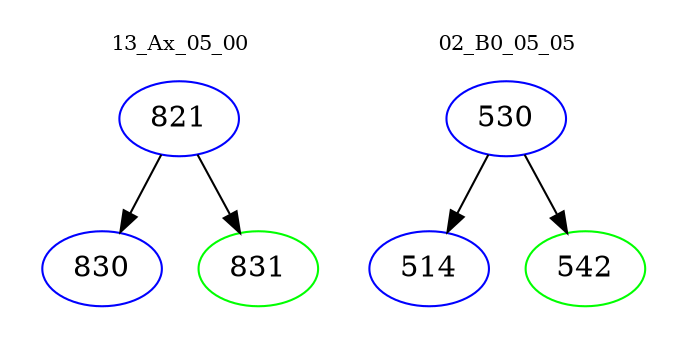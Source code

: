 digraph{
subgraph cluster_0 {
color = white
label = "13_Ax_05_00";
fontsize=10;
T0_821 [label="821", color="blue"]
T0_821 -> T0_830 [color="black"]
T0_830 [label="830", color="blue"]
T0_821 -> T0_831 [color="black"]
T0_831 [label="831", color="green"]
}
subgraph cluster_1 {
color = white
label = "02_B0_05_05";
fontsize=10;
T1_530 [label="530", color="blue"]
T1_530 -> T1_514 [color="black"]
T1_514 [label="514", color="blue"]
T1_530 -> T1_542 [color="black"]
T1_542 [label="542", color="green"]
}
}
